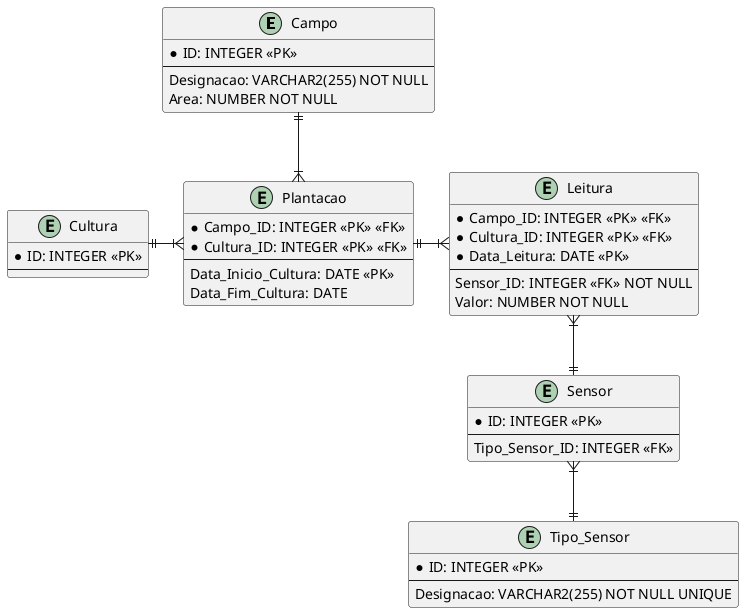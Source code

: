 @startuml Quinta-Estatística

/'TODO #1:- Verificar se a Designação de um Campo é única e se estas 
devem seguir um conjunto de regras;'/
/'TODO #2:- Determinar o valor minímo de uma qualquer Área;'/
/'Constraints:- [[Area, CHECK(Area > Mínimo)]]'/
entity Campo {
    * ID: INTEGER <<PK>>
    --
    Designacao: VARCHAR2(255) NOT NULL
    Area: NUMBER NOT NULL
}

/'Triggers:-
    #1: Verificar que uma Cultura não é simultaneamente uma Cultura_Temporaria
    e Cultura_Permanente;'/
entity Cultura {
    * ID: INTEGER <<PK>>
    --
}

/'Constraints:- [[Campo_ID, Data_Inicio_Cultura, UNIQUE(Campo_ID, Data_Inicio_Cultura)], 
[Data_Fim_Cultura, CHECK(Data_Fim_Cultura < Data_Inicio_Cultura)]]'/
entity Plantacao {
    * Campo_ID: INTEGER <<PK>> <<FK>>
    * Cultura_ID: INTEGER <<PK>> <<FK>>
    --
    Data_Inicio_Cultura: DATE <<PK>>
    Data_Fim_Cultura: DATE
}

entity Tipo_Sensor {
    * ID: INTEGER <<PK>>
    --
    Designacao: VARCHAR2(255) NOT NULL UNIQUE
}

entity Sensor {
    * ID: INTEGER <<PK>>
    --
    Tipo_Sensor_ID: INTEGER <<FK>> 
}

entity Leitura {
    * Campo_ID: INTEGER <<PK>> <<FK>>
    * Cultura_ID: INTEGER <<PK>> <<FK>>
    * Data_Leitura: DATE <<PK>>
    --
    Sensor_ID: INTEGER <<FK>> NOT NULL
    Valor: NUMBER NOT NULL
}

Campo ||-d-|{ Plantacao

Cultura ||-r-|{ Plantacao

Plantacao ||-r-|{ Leitura

Tipo_Sensor ||-u-|{ Sensor

Sensor ||-u-|{ Leitura

@enduml